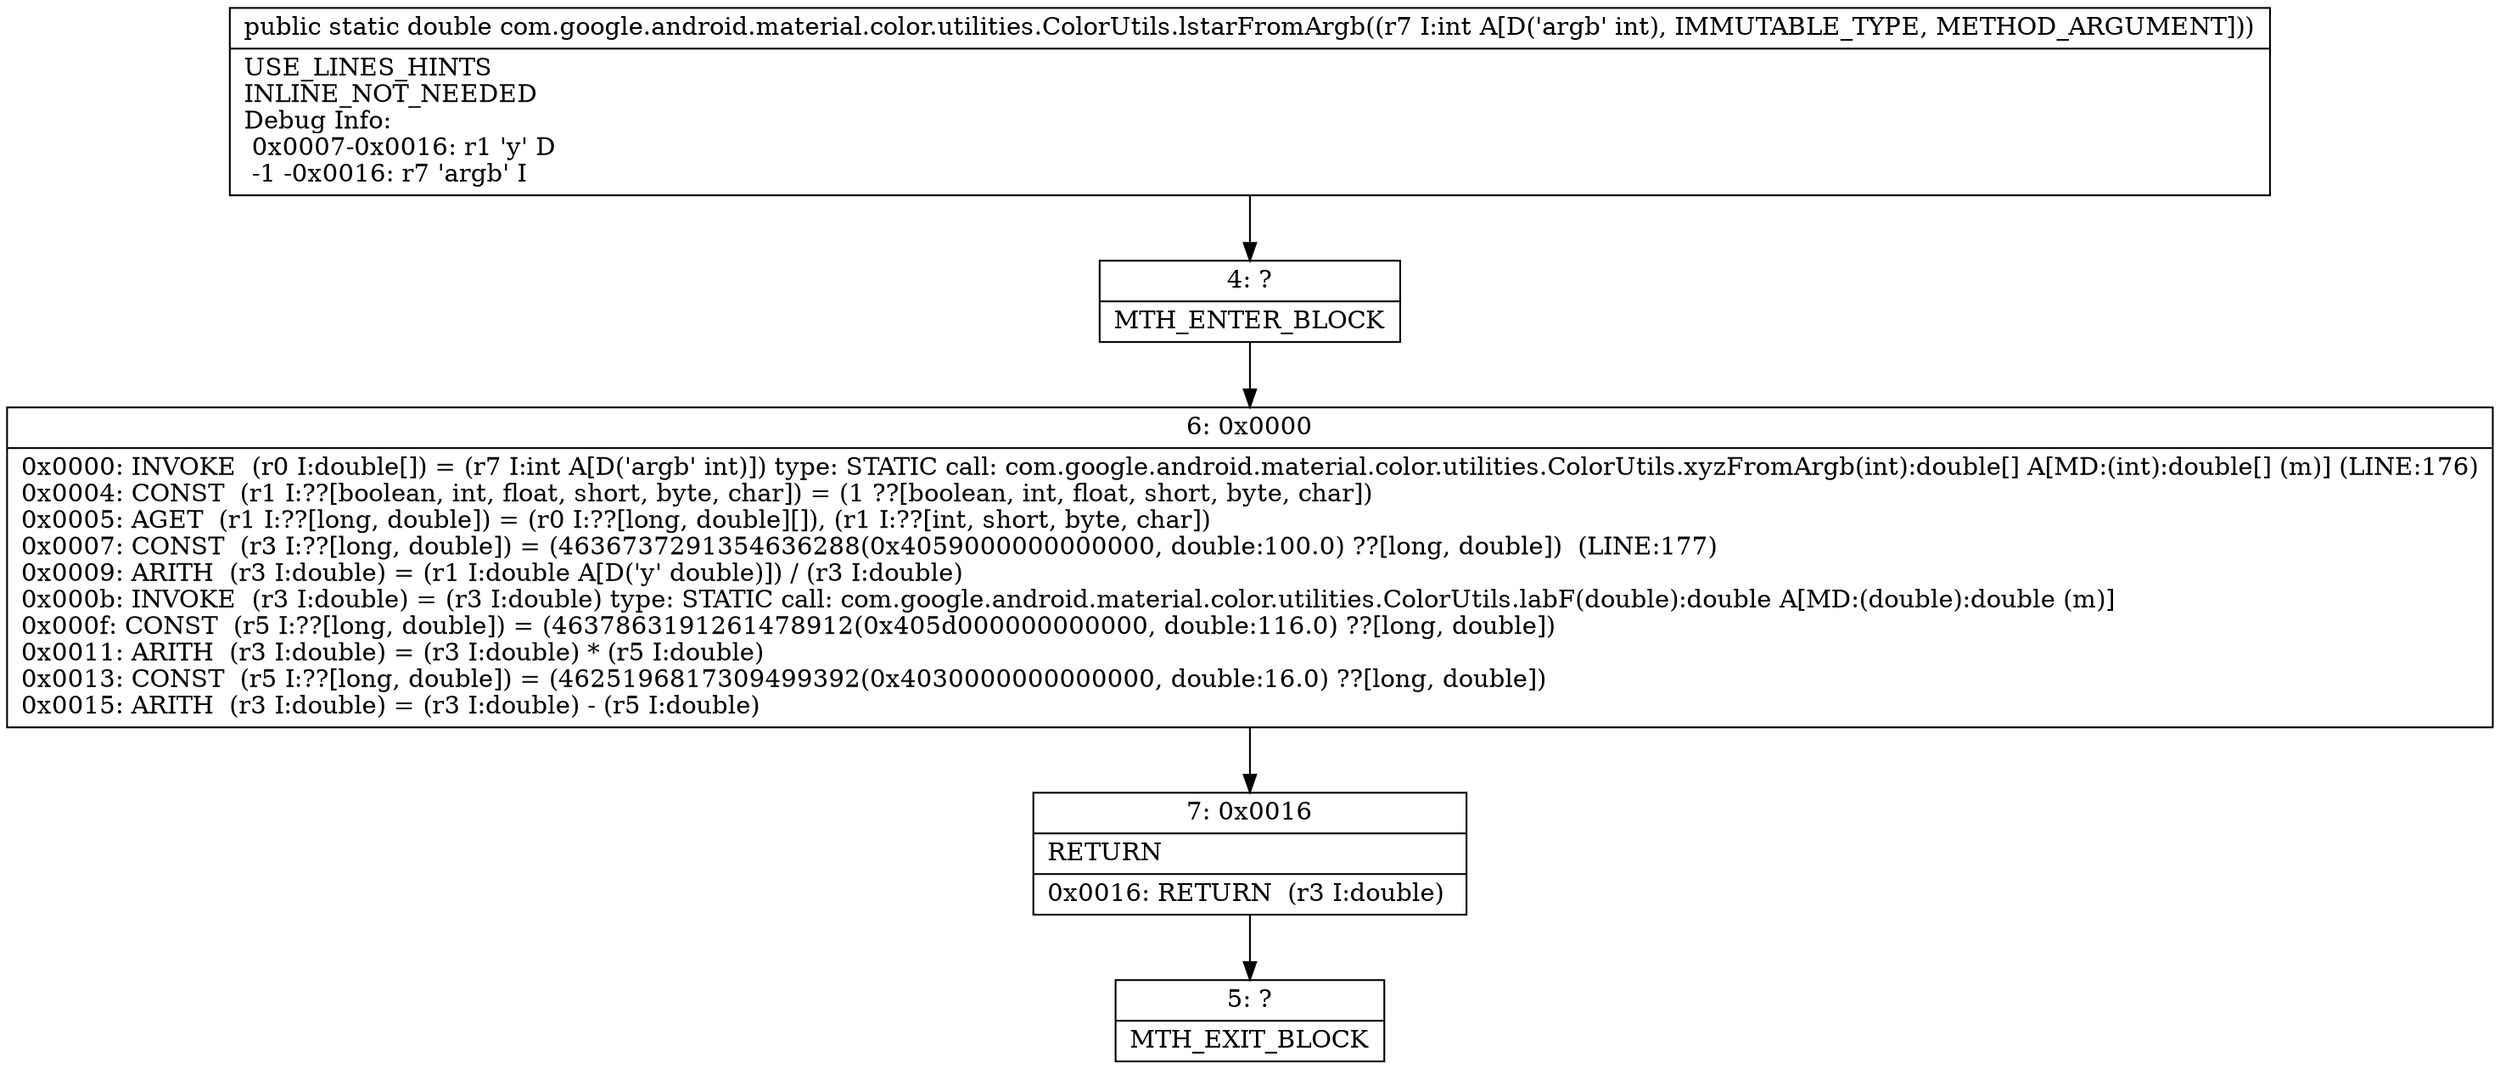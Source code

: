 digraph "CFG forcom.google.android.material.color.utilities.ColorUtils.lstarFromArgb(I)D" {
Node_4 [shape=record,label="{4\:\ ?|MTH_ENTER_BLOCK\l}"];
Node_6 [shape=record,label="{6\:\ 0x0000|0x0000: INVOKE  (r0 I:double[]) = (r7 I:int A[D('argb' int)]) type: STATIC call: com.google.android.material.color.utilities.ColorUtils.xyzFromArgb(int):double[] A[MD:(int):double[] (m)] (LINE:176)\l0x0004: CONST  (r1 I:??[boolean, int, float, short, byte, char]) = (1 ??[boolean, int, float, short, byte, char]) \l0x0005: AGET  (r1 I:??[long, double]) = (r0 I:??[long, double][]), (r1 I:??[int, short, byte, char]) \l0x0007: CONST  (r3 I:??[long, double]) = (4636737291354636288(0x4059000000000000, double:100.0) ??[long, double])  (LINE:177)\l0x0009: ARITH  (r3 I:double) = (r1 I:double A[D('y' double)]) \/ (r3 I:double) \l0x000b: INVOKE  (r3 I:double) = (r3 I:double) type: STATIC call: com.google.android.material.color.utilities.ColorUtils.labF(double):double A[MD:(double):double (m)]\l0x000f: CONST  (r5 I:??[long, double]) = (4637863191261478912(0x405d000000000000, double:116.0) ??[long, double]) \l0x0011: ARITH  (r3 I:double) = (r3 I:double) * (r5 I:double) \l0x0013: CONST  (r5 I:??[long, double]) = (4625196817309499392(0x4030000000000000, double:16.0) ??[long, double]) \l0x0015: ARITH  (r3 I:double) = (r3 I:double) \- (r5 I:double) \l}"];
Node_7 [shape=record,label="{7\:\ 0x0016|RETURN\l|0x0016: RETURN  (r3 I:double) \l}"];
Node_5 [shape=record,label="{5\:\ ?|MTH_EXIT_BLOCK\l}"];
MethodNode[shape=record,label="{public static double com.google.android.material.color.utilities.ColorUtils.lstarFromArgb((r7 I:int A[D('argb' int), IMMUTABLE_TYPE, METHOD_ARGUMENT]))  | USE_LINES_HINTS\lINLINE_NOT_NEEDED\lDebug Info:\l  0x0007\-0x0016: r1 'y' D\l  \-1 \-0x0016: r7 'argb' I\l}"];
MethodNode -> Node_4;Node_4 -> Node_6;
Node_6 -> Node_7;
Node_7 -> Node_5;
}

